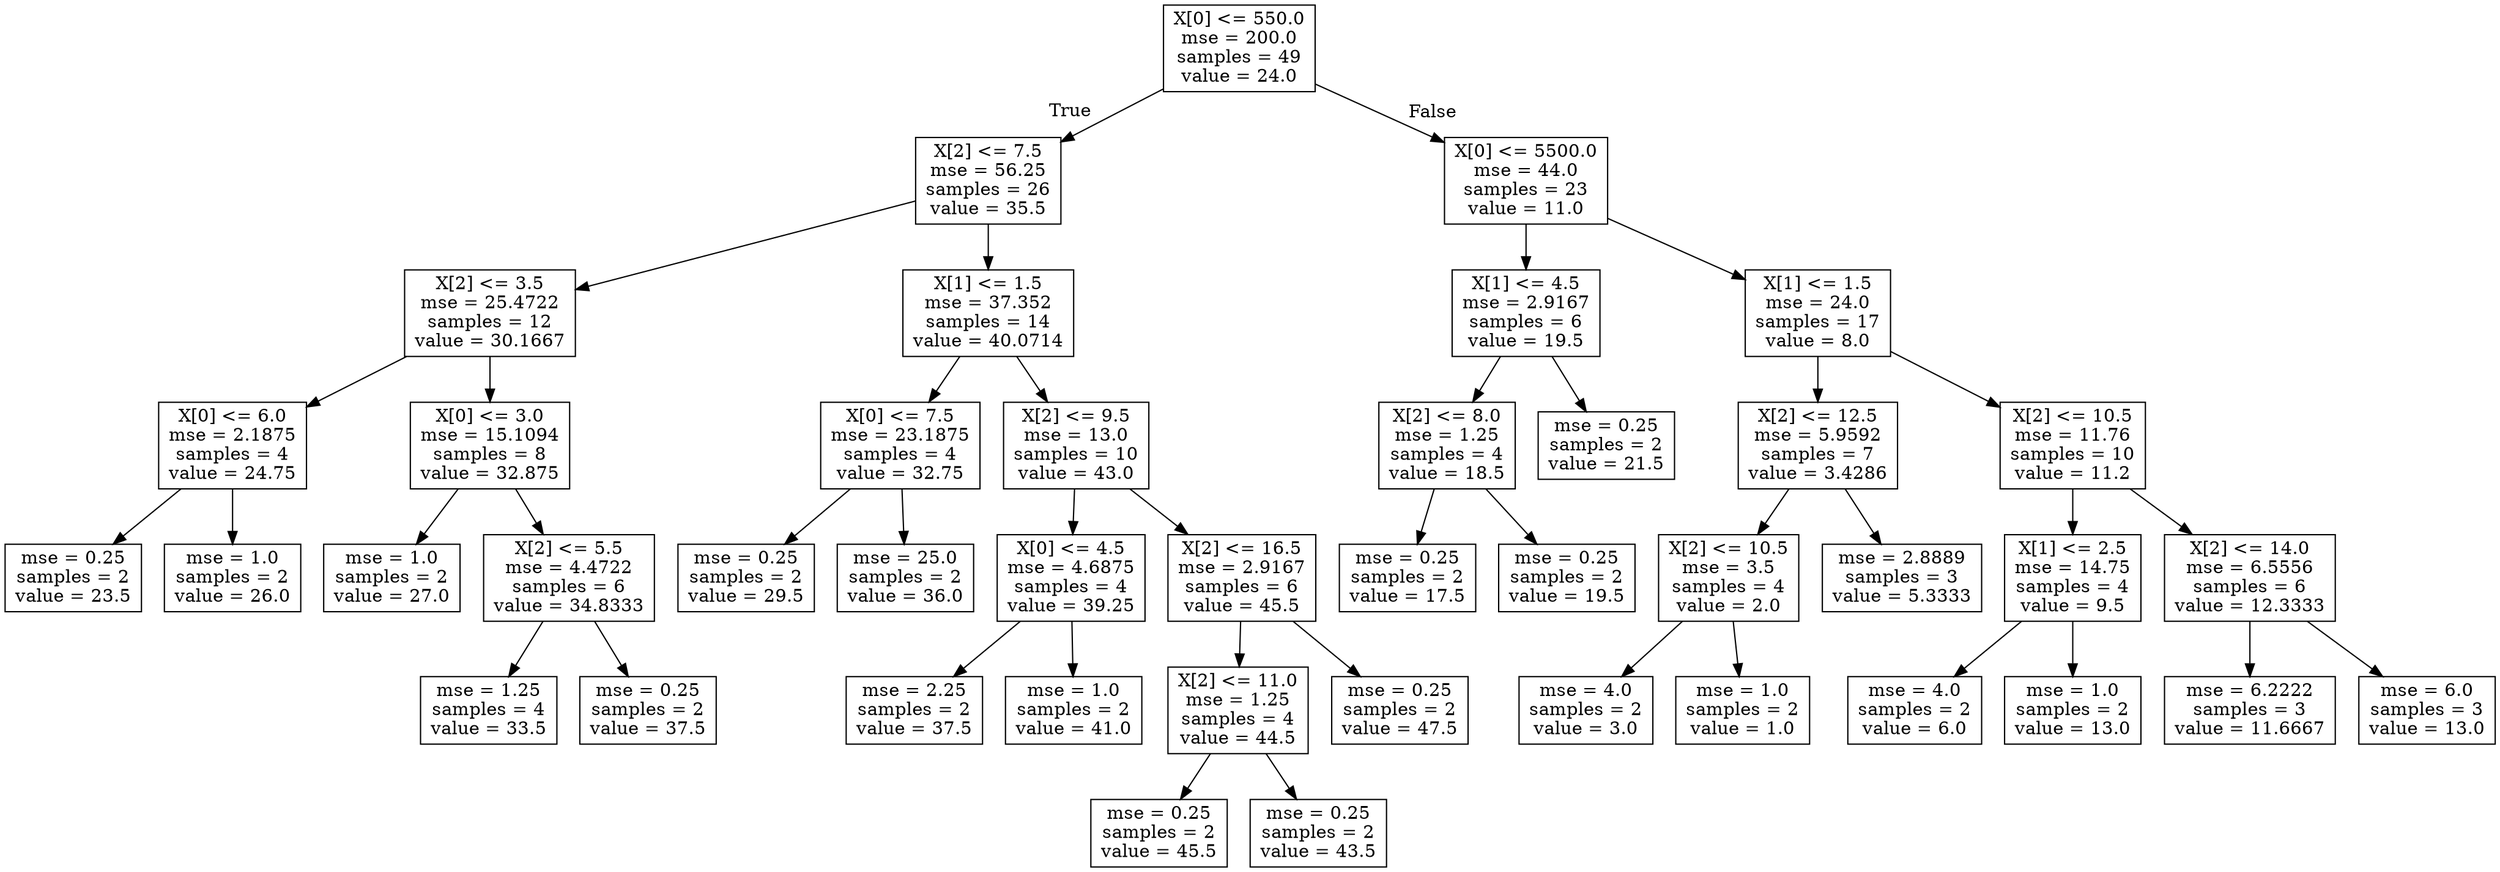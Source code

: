 digraph Tree {
node [shape=box] ;
0 [label="X[0] <= 550.0\nmse = 200.0\nsamples = 49\nvalue = 24.0"] ;
1 [label="X[2] <= 7.5\nmse = 56.25\nsamples = 26\nvalue = 35.5"] ;
0 -> 1 [labeldistance=2.5, labelangle=45, headlabel="True"] ;
2 [label="X[2] <= 3.5\nmse = 25.4722\nsamples = 12\nvalue = 30.1667"] ;
1 -> 2 ;
3 [label="X[0] <= 6.0\nmse = 2.1875\nsamples = 4\nvalue = 24.75"] ;
2 -> 3 ;
4 [label="mse = 0.25\nsamples = 2\nvalue = 23.5"] ;
3 -> 4 ;
5 [label="mse = 1.0\nsamples = 2\nvalue = 26.0"] ;
3 -> 5 ;
6 [label="X[0] <= 3.0\nmse = 15.1094\nsamples = 8\nvalue = 32.875"] ;
2 -> 6 ;
7 [label="mse = 1.0\nsamples = 2\nvalue = 27.0"] ;
6 -> 7 ;
8 [label="X[2] <= 5.5\nmse = 4.4722\nsamples = 6\nvalue = 34.8333"] ;
6 -> 8 ;
9 [label="mse = 1.25\nsamples = 4\nvalue = 33.5"] ;
8 -> 9 ;
10 [label="mse = 0.25\nsamples = 2\nvalue = 37.5"] ;
8 -> 10 ;
11 [label="X[1] <= 1.5\nmse = 37.352\nsamples = 14\nvalue = 40.0714"] ;
1 -> 11 ;
12 [label="X[0] <= 7.5\nmse = 23.1875\nsamples = 4\nvalue = 32.75"] ;
11 -> 12 ;
13 [label="mse = 0.25\nsamples = 2\nvalue = 29.5"] ;
12 -> 13 ;
14 [label="mse = 25.0\nsamples = 2\nvalue = 36.0"] ;
12 -> 14 ;
15 [label="X[2] <= 9.5\nmse = 13.0\nsamples = 10\nvalue = 43.0"] ;
11 -> 15 ;
16 [label="X[0] <= 4.5\nmse = 4.6875\nsamples = 4\nvalue = 39.25"] ;
15 -> 16 ;
17 [label="mse = 2.25\nsamples = 2\nvalue = 37.5"] ;
16 -> 17 ;
18 [label="mse = 1.0\nsamples = 2\nvalue = 41.0"] ;
16 -> 18 ;
19 [label="X[2] <= 16.5\nmse = 2.9167\nsamples = 6\nvalue = 45.5"] ;
15 -> 19 ;
20 [label="X[2] <= 11.0\nmse = 1.25\nsamples = 4\nvalue = 44.5"] ;
19 -> 20 ;
21 [label="mse = 0.25\nsamples = 2\nvalue = 45.5"] ;
20 -> 21 ;
22 [label="mse = 0.25\nsamples = 2\nvalue = 43.5"] ;
20 -> 22 ;
23 [label="mse = 0.25\nsamples = 2\nvalue = 47.5"] ;
19 -> 23 ;
24 [label="X[0] <= 5500.0\nmse = 44.0\nsamples = 23\nvalue = 11.0"] ;
0 -> 24 [labeldistance=2.5, labelangle=-45, headlabel="False"] ;
25 [label="X[1] <= 4.5\nmse = 2.9167\nsamples = 6\nvalue = 19.5"] ;
24 -> 25 ;
26 [label="X[2] <= 8.0\nmse = 1.25\nsamples = 4\nvalue = 18.5"] ;
25 -> 26 ;
27 [label="mse = 0.25\nsamples = 2\nvalue = 17.5"] ;
26 -> 27 ;
28 [label="mse = 0.25\nsamples = 2\nvalue = 19.5"] ;
26 -> 28 ;
29 [label="mse = 0.25\nsamples = 2\nvalue = 21.5"] ;
25 -> 29 ;
30 [label="X[1] <= 1.5\nmse = 24.0\nsamples = 17\nvalue = 8.0"] ;
24 -> 30 ;
31 [label="X[2] <= 12.5\nmse = 5.9592\nsamples = 7\nvalue = 3.4286"] ;
30 -> 31 ;
32 [label="X[2] <= 10.5\nmse = 3.5\nsamples = 4\nvalue = 2.0"] ;
31 -> 32 ;
33 [label="mse = 4.0\nsamples = 2\nvalue = 3.0"] ;
32 -> 33 ;
34 [label="mse = 1.0\nsamples = 2\nvalue = 1.0"] ;
32 -> 34 ;
35 [label="mse = 2.8889\nsamples = 3\nvalue = 5.3333"] ;
31 -> 35 ;
36 [label="X[2] <= 10.5\nmse = 11.76\nsamples = 10\nvalue = 11.2"] ;
30 -> 36 ;
37 [label="X[1] <= 2.5\nmse = 14.75\nsamples = 4\nvalue = 9.5"] ;
36 -> 37 ;
38 [label="mse = 4.0\nsamples = 2\nvalue = 6.0"] ;
37 -> 38 ;
39 [label="mse = 1.0\nsamples = 2\nvalue = 13.0"] ;
37 -> 39 ;
40 [label="X[2] <= 14.0\nmse = 6.5556\nsamples = 6\nvalue = 12.3333"] ;
36 -> 40 ;
41 [label="mse = 6.2222\nsamples = 3\nvalue = 11.6667"] ;
40 -> 41 ;
42 [label="mse = 6.0\nsamples = 3\nvalue = 13.0"] ;
40 -> 42 ;
}